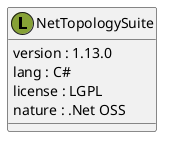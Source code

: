 @startuml
  class "NetTopologySuite" as namespace_net_topology_suite << (L, #86A136) >> [[../namespaces/namespace_net_topology_suite.html]] {
     version : 1.13.0 
     lang : C#
     license : LGPL
     nature : .Net OSS 
  }
@enduml
